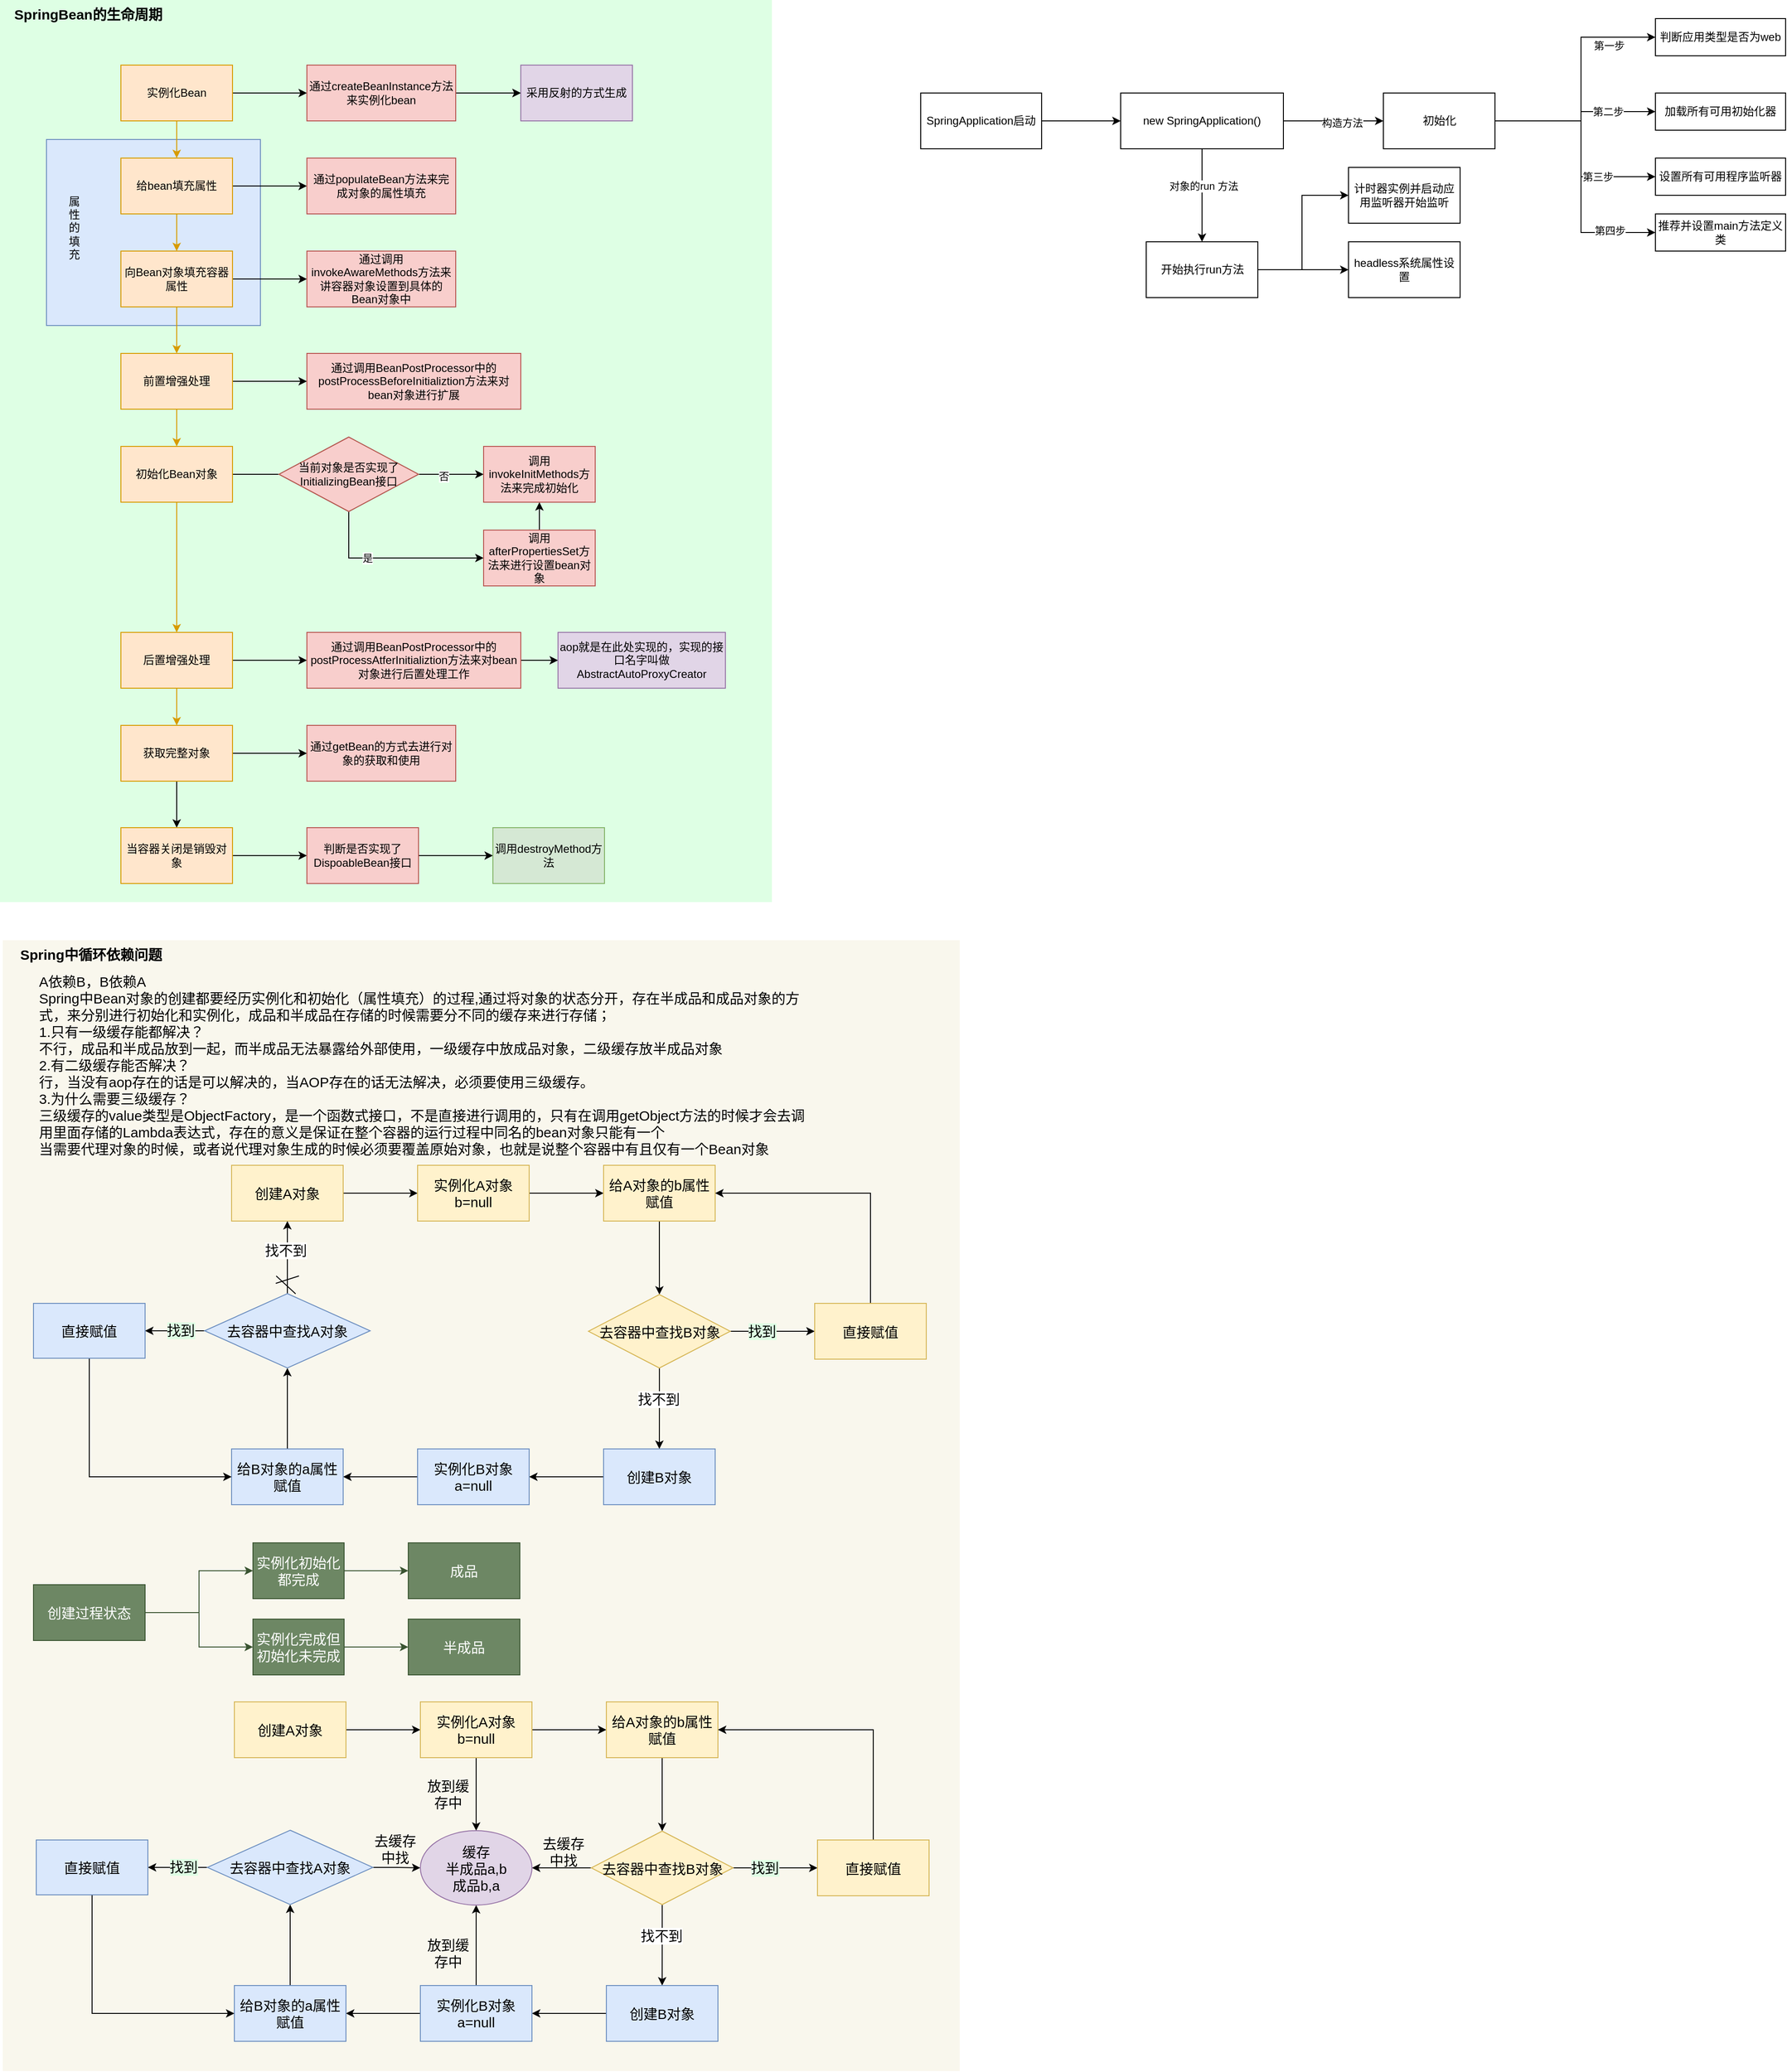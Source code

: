 <mxfile version="16.1.2" type="github">
  <diagram id="prtHgNgQTEPvFCAcTncT" name="Page-1">
    <mxGraphModel dx="1102" dy="582" grid="1" gridSize="10" guides="1" tooltips="1" connect="1" arrows="1" fold="1" page="1" pageScale="1" pageWidth="827" pageHeight="1169" background="#FFFFFF" math="0" shadow="0">
      <root>
        <mxCell id="0" />
        <mxCell id="1" parent="0" />
        <mxCell id="ciJyu8-mFueJ9y2TQTpm-65" value="" style="rounded=0;whiteSpace=wrap;html=1;fillColor=#DEFFE4;strokeColor=none;" parent="1" vertex="1">
          <mxGeometry width="830" height="970" as="geometry" />
        </mxCell>
        <mxCell id="ciJyu8-mFueJ9y2TQTpm-1" value="" style="rounded=0;whiteSpace=wrap;html=1;shadow=0;sketch=0;fillColor=#dae8fc;strokeColor=#6c8ebf;" parent="1" vertex="1">
          <mxGeometry x="50" y="150" width="230" height="200" as="geometry" />
        </mxCell>
        <mxCell id="ciJyu8-mFueJ9y2TQTpm-2" value="" style="edgeStyle=orthogonalEdgeStyle;rounded=0;orthogonalLoop=1;jettySize=auto;html=1;" parent="1" source="ciJyu8-mFueJ9y2TQTpm-4" target="ciJyu8-mFueJ9y2TQTpm-6" edge="1">
          <mxGeometry relative="1" as="geometry" />
        </mxCell>
        <mxCell id="ciJyu8-mFueJ9y2TQTpm-3" value="" style="edgeStyle=orthogonalEdgeStyle;rounded=0;orthogonalLoop=1;jettySize=auto;html=1;fillColor=#ffe6cc;strokeColor=#d79b00;" parent="1" source="ciJyu8-mFueJ9y2TQTpm-4" target="ciJyu8-mFueJ9y2TQTpm-9" edge="1">
          <mxGeometry relative="1" as="geometry" />
        </mxCell>
        <mxCell id="ciJyu8-mFueJ9y2TQTpm-4" value="实例化Bean" style="rounded=0;whiteSpace=wrap;html=1;shadow=0;sketch=0;fillColor=#ffe6cc;strokeColor=#d79b00;" parent="1" vertex="1">
          <mxGeometry x="130" y="70" width="120" height="60" as="geometry" />
        </mxCell>
        <mxCell id="ciJyu8-mFueJ9y2TQTpm-5" value="" style="edgeStyle=orthogonalEdgeStyle;rounded=0;orthogonalLoop=1;jettySize=auto;html=1;" parent="1" source="ciJyu8-mFueJ9y2TQTpm-6" target="ciJyu8-mFueJ9y2TQTpm-11" edge="1">
          <mxGeometry relative="1" as="geometry" />
        </mxCell>
        <mxCell id="ciJyu8-mFueJ9y2TQTpm-6" value="通过createBeanInstance方法来实例化bean" style="whiteSpace=wrap;html=1;rounded=0;shadow=0;sketch=0;fillColor=#d5e8d4;strokeColor=#82b366;" parent="1" vertex="1">
          <mxGeometry x="330" y="70" width="160" height="60" as="geometry" />
        </mxCell>
        <mxCell id="ciJyu8-mFueJ9y2TQTpm-7" value="" style="edgeStyle=orthogonalEdgeStyle;rounded=0;orthogonalLoop=1;jettySize=auto;html=1;" parent="1" source="ciJyu8-mFueJ9y2TQTpm-9" target="ciJyu8-mFueJ9y2TQTpm-10" edge="1">
          <mxGeometry relative="1" as="geometry" />
        </mxCell>
        <mxCell id="ciJyu8-mFueJ9y2TQTpm-8" value="" style="edgeStyle=orthogonalEdgeStyle;rounded=0;orthogonalLoop=1;jettySize=auto;html=1;fillColor=#ffe6cc;strokeColor=#d79b00;" parent="1" source="ciJyu8-mFueJ9y2TQTpm-9" target="ciJyu8-mFueJ9y2TQTpm-13" edge="1">
          <mxGeometry relative="1" as="geometry" />
        </mxCell>
        <mxCell id="ciJyu8-mFueJ9y2TQTpm-9" value="给bean填充属性" style="rounded=0;whiteSpace=wrap;html=1;shadow=0;sketch=0;fillColor=#ffe6cc;strokeColor=#d79b00;" parent="1" vertex="1">
          <mxGeometry x="130" y="170" width="120" height="60" as="geometry" />
        </mxCell>
        <mxCell id="ciJyu8-mFueJ9y2TQTpm-10" value="通过populateBean方法来完成对象的属性填充" style="whiteSpace=wrap;html=1;rounded=0;shadow=0;sketch=0;fillColor=#d5e8d4;strokeColor=#82b366;" parent="1" vertex="1">
          <mxGeometry x="330" y="170" width="160" height="60" as="geometry" />
        </mxCell>
        <mxCell id="ciJyu8-mFueJ9y2TQTpm-11" value="采用反射的方式生成" style="whiteSpace=wrap;html=1;rounded=0;shadow=0;sketch=0;fillColor=#e1d5e7;strokeColor=#9673a6;" parent="1" vertex="1">
          <mxGeometry x="560" y="70" width="120" height="60" as="geometry" />
        </mxCell>
        <mxCell id="ciJyu8-mFueJ9y2TQTpm-12" value="" style="edgeStyle=orthogonalEdgeStyle;rounded=0;orthogonalLoop=1;jettySize=auto;html=1;" parent="1" source="ciJyu8-mFueJ9y2TQTpm-13" target="ciJyu8-mFueJ9y2TQTpm-14" edge="1">
          <mxGeometry relative="1" as="geometry" />
        </mxCell>
        <mxCell id="ciJyu8-mFueJ9y2TQTpm-17" value="" style="edgeStyle=orthogonalEdgeStyle;rounded=0;orthogonalLoop=1;jettySize=auto;html=1;fillColor=#ffe6cc;strokeColor=#d79b00;" parent="1" source="ciJyu8-mFueJ9y2TQTpm-13" target="ciJyu8-mFueJ9y2TQTpm-16" edge="1">
          <mxGeometry relative="1" as="geometry" />
        </mxCell>
        <mxCell id="ciJyu8-mFueJ9y2TQTpm-13" value="向Bean对象填充容器属性" style="whiteSpace=wrap;html=1;rounded=0;shadow=0;sketch=0;fillColor=#ffe6cc;strokeColor=#d79b00;" parent="1" vertex="1">
          <mxGeometry x="130" y="270" width="120" height="60" as="geometry" />
        </mxCell>
        <mxCell id="ciJyu8-mFueJ9y2TQTpm-14" value="通过调用invokeAwareMethods方法来讲容器对象设置到具体的Bean对象中" style="whiteSpace=wrap;html=1;rounded=0;shadow=0;sketch=0;fillColor=#d5e8d4;strokeColor=#82b366;" parent="1" vertex="1">
          <mxGeometry x="330" y="270" width="160" height="60" as="geometry" />
        </mxCell>
        <mxCell id="ciJyu8-mFueJ9y2TQTpm-15" value="属性的填充" style="text;html=1;strokeColor=none;fillColor=none;align=center;verticalAlign=middle;whiteSpace=wrap;rounded=0;shadow=0;sketch=0;" parent="1" vertex="1">
          <mxGeometry x="70" y="200" width="20" height="90" as="geometry" />
        </mxCell>
        <mxCell id="ciJyu8-mFueJ9y2TQTpm-19" value="" style="edgeStyle=orthogonalEdgeStyle;rounded=0;orthogonalLoop=1;jettySize=auto;html=1;fillColor=#ffe6cc;strokeColor=#d79b00;" parent="1" source="ciJyu8-mFueJ9y2TQTpm-16" target="ciJyu8-mFueJ9y2TQTpm-18" edge="1">
          <mxGeometry relative="1" as="geometry" />
        </mxCell>
        <mxCell id="ciJyu8-mFueJ9y2TQTpm-23" value="" style="edgeStyle=orthogonalEdgeStyle;rounded=0;orthogonalLoop=1;jettySize=auto;html=1;" parent="1" source="ciJyu8-mFueJ9y2TQTpm-16" target="ciJyu8-mFueJ9y2TQTpm-22" edge="1">
          <mxGeometry relative="1" as="geometry" />
        </mxCell>
        <mxCell id="ciJyu8-mFueJ9y2TQTpm-16" value="前置增强处理" style="whiteSpace=wrap;html=1;rounded=0;shadow=0;sketch=0;fillColor=#ffe6cc;strokeColor=#d79b00;" parent="1" vertex="1">
          <mxGeometry x="130" y="380" width="120" height="60" as="geometry" />
        </mxCell>
        <mxCell id="ciJyu8-mFueJ9y2TQTpm-21" value="" style="edgeStyle=orthogonalEdgeStyle;rounded=0;orthogonalLoop=1;jettySize=auto;html=1;fillColor=#ffe6cc;strokeColor=#d79b00;" parent="1" source="ciJyu8-mFueJ9y2TQTpm-18" target="ciJyu8-mFueJ9y2TQTpm-20" edge="1">
          <mxGeometry relative="1" as="geometry" />
        </mxCell>
        <mxCell id="ciJyu8-mFueJ9y2TQTpm-28" value="" style="edgeStyle=orthogonalEdgeStyle;rounded=0;orthogonalLoop=1;jettySize=auto;html=1;" parent="1" source="ciJyu8-mFueJ9y2TQTpm-18" edge="1">
          <mxGeometry relative="1" as="geometry">
            <mxPoint x="350" y="510" as="targetPoint" />
          </mxGeometry>
        </mxCell>
        <mxCell id="ciJyu8-mFueJ9y2TQTpm-18" value="初始化Bean对象" style="whiteSpace=wrap;html=1;rounded=0;shadow=0;sketch=0;fillColor=#ffe6cc;strokeColor=#d79b00;" parent="1" vertex="1">
          <mxGeometry x="130" y="480" width="120" height="60" as="geometry" />
        </mxCell>
        <mxCell id="ciJyu8-mFueJ9y2TQTpm-38" value="" style="edgeStyle=orthogonalEdgeStyle;rounded=0;orthogonalLoop=1;jettySize=auto;html=1;fillColor=#ffe6cc;strokeColor=#d79b00;" parent="1" source="ciJyu8-mFueJ9y2TQTpm-20" target="ciJyu8-mFueJ9y2TQTpm-37" edge="1">
          <mxGeometry relative="1" as="geometry" />
        </mxCell>
        <mxCell id="ciJyu8-mFueJ9y2TQTpm-58" value="" style="edgeStyle=orthogonalEdgeStyle;rounded=0;orthogonalLoop=1;jettySize=auto;html=1;" parent="1" source="ciJyu8-mFueJ9y2TQTpm-20" target="ciJyu8-mFueJ9y2TQTpm-54" edge="1">
          <mxGeometry relative="1" as="geometry" />
        </mxCell>
        <mxCell id="ciJyu8-mFueJ9y2TQTpm-20" value="后置增强处理" style="whiteSpace=wrap;html=1;rounded=0;shadow=0;sketch=0;fillColor=#ffe6cc;strokeColor=#d79b00;" parent="1" vertex="1">
          <mxGeometry x="130" y="680" width="120" height="60" as="geometry" />
        </mxCell>
        <mxCell id="ciJyu8-mFueJ9y2TQTpm-22" value="通过调用BeanPostProcessor中的&lt;br&gt;postProcessBeforeInitializtion方法来对bean对象进行扩展" style="whiteSpace=wrap;html=1;rounded=0;shadow=0;sketch=0;fillColor=#d5e8d4;strokeColor=#82b366;" parent="1" vertex="1">
          <mxGeometry x="330" y="380" width="230" height="60" as="geometry" />
        </mxCell>
        <mxCell id="ciJyu8-mFueJ9y2TQTpm-29" value="" style="edgeStyle=orthogonalEdgeStyle;rounded=0;orthogonalLoop=1;jettySize=auto;html=1;exitX=1;exitY=0.5;exitDx=0;exitDy=0;entryX=0;entryY=0.5;entryDx=0;entryDy=0;" parent="1" source="ciJyu8-mFueJ9y2TQTpm-51" target="ciJyu8-mFueJ9y2TQTpm-46" edge="1">
          <mxGeometry relative="1" as="geometry">
            <mxPoint x="500" y="510" as="sourcePoint" />
            <mxPoint x="600" y="510" as="targetPoint" />
          </mxGeometry>
        </mxCell>
        <mxCell id="ciJyu8-mFueJ9y2TQTpm-30" value="否" style="edgeLabel;html=1;align=center;verticalAlign=middle;resizable=0;points=[];" parent="ciJyu8-mFueJ9y2TQTpm-29" vertex="1" connectable="0">
          <mxGeometry x="-0.25" y="-2" relative="1" as="geometry">
            <mxPoint as="offset" />
          </mxGeometry>
        </mxCell>
        <mxCell id="ciJyu8-mFueJ9y2TQTpm-40" value="" style="edgeStyle=orthogonalEdgeStyle;rounded=0;orthogonalLoop=1;jettySize=auto;html=1;" parent="1" source="ciJyu8-mFueJ9y2TQTpm-37" target="ciJyu8-mFueJ9y2TQTpm-39" edge="1">
          <mxGeometry relative="1" as="geometry" />
        </mxCell>
        <mxCell id="ciJyu8-mFueJ9y2TQTpm-60" value="" style="edgeStyle=orthogonalEdgeStyle;rounded=0;orthogonalLoop=1;jettySize=auto;html=1;" parent="1" source="ciJyu8-mFueJ9y2TQTpm-37" target="ciJyu8-mFueJ9y2TQTpm-59" edge="1">
          <mxGeometry relative="1" as="geometry" />
        </mxCell>
        <mxCell id="ciJyu8-mFueJ9y2TQTpm-37" value="获取完整对象" style="whiteSpace=wrap;html=1;rounded=0;shadow=0;sketch=0;fillColor=#ffe6cc;strokeColor=#d79b00;" parent="1" vertex="1">
          <mxGeometry x="130" y="780" width="120" height="60" as="geometry" />
        </mxCell>
        <mxCell id="ciJyu8-mFueJ9y2TQTpm-39" value="通过getBean的方式去进行对象的获取和使用" style="whiteSpace=wrap;html=1;rounded=0;shadow=0;sketch=0;fillColor=#d5e8d4;strokeColor=#82b366;" parent="1" vertex="1">
          <mxGeometry x="330" y="780" width="160" height="60" as="geometry" />
        </mxCell>
        <mxCell id="ciJyu8-mFueJ9y2TQTpm-41" value="" style="edgeStyle=orthogonalEdgeStyle;rounded=0;orthogonalLoop=1;jettySize=auto;html=1;" parent="1" edge="1">
          <mxGeometry relative="1" as="geometry">
            <mxPoint x="490" y="100" as="sourcePoint" />
            <mxPoint x="560" y="100" as="targetPoint" />
          </mxGeometry>
        </mxCell>
        <mxCell id="ciJyu8-mFueJ9y2TQTpm-46" value="调用invokeInitMethods方法来完成初始化" style="whiteSpace=wrap;html=1;rounded=0;shadow=0;sketch=0;fillColor=#d5e8d4;strokeColor=#82b366;" parent="1" vertex="1">
          <mxGeometry x="520" y="480" width="120" height="60" as="geometry" />
        </mxCell>
        <mxCell id="ciJyu8-mFueJ9y2TQTpm-49" value="" style="edgeStyle=orthogonalEdgeStyle;rounded=0;orthogonalLoop=1;jettySize=auto;html=1;exitX=0.5;exitY=1;exitDx=0;exitDy=0;" parent="1" source="ciJyu8-mFueJ9y2TQTpm-51" edge="1">
          <mxGeometry relative="1" as="geometry">
            <mxPoint x="520" y="600" as="targetPoint" />
            <Array as="points">
              <mxPoint x="375" y="600" />
            </Array>
          </mxGeometry>
        </mxCell>
        <mxCell id="ciJyu8-mFueJ9y2TQTpm-50" value="是" style="edgeLabel;html=1;align=center;verticalAlign=middle;resizable=0;points=[];" parent="ciJyu8-mFueJ9y2TQTpm-49" vertex="1" connectable="0">
          <mxGeometry x="-0.289" relative="1" as="geometry">
            <mxPoint as="offset" />
          </mxGeometry>
        </mxCell>
        <mxCell id="ciJyu8-mFueJ9y2TQTpm-51" value="当前对象是否实现了InitializingBean接口" style="rhombus;whiteSpace=wrap;html=1;rounded=0;shadow=0;sketch=0;fillColor=#d5e8d4;strokeColor=#82b366;" parent="1" vertex="1">
          <mxGeometry x="300" y="470" width="150" height="80" as="geometry" />
        </mxCell>
        <mxCell id="ciJyu8-mFueJ9y2TQTpm-52" value="" style="edgeStyle=orthogonalEdgeStyle;rounded=0;orthogonalLoop=1;jettySize=auto;html=1;" parent="1" source="ciJyu8-mFueJ9y2TQTpm-53" target="ciJyu8-mFueJ9y2TQTpm-46" edge="1">
          <mxGeometry relative="1" as="geometry" />
        </mxCell>
        <mxCell id="ciJyu8-mFueJ9y2TQTpm-53" value="调用afterPropertiesSet方法来进行设置bean对象" style="whiteSpace=wrap;html=1;rounded=0;shadow=0;sketch=0;fillColor=#d5e8d4;strokeColor=#82b366;" parent="1" vertex="1">
          <mxGeometry x="520" y="570" width="120" height="60" as="geometry" />
        </mxCell>
        <mxCell id="ciJyu8-mFueJ9y2TQTpm-57" value="" style="edgeStyle=orthogonalEdgeStyle;rounded=0;orthogonalLoop=1;jettySize=auto;html=1;" parent="1" source="ciJyu8-mFueJ9y2TQTpm-54" target="ciJyu8-mFueJ9y2TQTpm-56" edge="1">
          <mxGeometry relative="1" as="geometry" />
        </mxCell>
        <mxCell id="ciJyu8-mFueJ9y2TQTpm-54" value="&lt;span&gt;通过调用BeanPostProcessor中的&lt;/span&gt;&lt;br&gt;&lt;span&gt;postProcessAtferInitializtion方法来对bean对象进行后置处理工作&lt;/span&gt;" style="whiteSpace=wrap;html=1;rounded=0;shadow=0;sketch=0;fillColor=#d5e8d4;strokeColor=#82b366;" parent="1" vertex="1">
          <mxGeometry x="330" y="680" width="230" height="60" as="geometry" />
        </mxCell>
        <mxCell id="ciJyu8-mFueJ9y2TQTpm-56" value="&lt;span&gt;aop就是在此处实现的，实现的接口名字叫做AbstractAutoProxyCreator&lt;/span&gt;" style="whiteSpace=wrap;html=1;rounded=0;shadow=0;sketch=0;fillColor=#e1d5e7;strokeColor=#9673a6;" parent="1" vertex="1">
          <mxGeometry x="600" y="680" width="180" height="60" as="geometry" />
        </mxCell>
        <mxCell id="ciJyu8-mFueJ9y2TQTpm-62" value="" style="edgeStyle=orthogonalEdgeStyle;rounded=0;orthogonalLoop=1;jettySize=auto;html=1;" parent="1" source="ciJyu8-mFueJ9y2TQTpm-59" target="ciJyu8-mFueJ9y2TQTpm-61" edge="1">
          <mxGeometry relative="1" as="geometry" />
        </mxCell>
        <mxCell id="ciJyu8-mFueJ9y2TQTpm-59" value="当容器关闭是销毁对象" style="whiteSpace=wrap;html=1;fillColor=#ffe6cc;strokeColor=#d79b00;rounded=0;shadow=0;sketch=0;" parent="1" vertex="1">
          <mxGeometry x="130" y="890" width="120" height="60" as="geometry" />
        </mxCell>
        <mxCell id="ciJyu8-mFueJ9y2TQTpm-64" value="" style="edgeStyle=orthogonalEdgeStyle;rounded=0;orthogonalLoop=1;jettySize=auto;html=1;" parent="1" source="ciJyu8-mFueJ9y2TQTpm-61" target="ciJyu8-mFueJ9y2TQTpm-63" edge="1">
          <mxGeometry relative="1" as="geometry" />
        </mxCell>
        <mxCell id="ciJyu8-mFueJ9y2TQTpm-61" value="判断是否实现了DispoableBean接口" style="whiteSpace=wrap;html=1;fillColor=#d5e8d4;strokeColor=#82b366;rounded=0;shadow=0;sketch=0;" parent="1" vertex="1">
          <mxGeometry x="330" y="890" width="120" height="60" as="geometry" />
        </mxCell>
        <mxCell id="ciJyu8-mFueJ9y2TQTpm-63" value="调用destroyMethod方法" style="whiteSpace=wrap;html=1;fillColor=#d5e8d4;strokeColor=#82b366;rounded=0;shadow=0;sketch=0;" parent="1" vertex="1">
          <mxGeometry x="530" y="890" width="120" height="60" as="geometry" />
        </mxCell>
        <mxCell id="ciJyu8-mFueJ9y2TQTpm-66" value="SpringBean的生命周期" style="text;html=1;strokeColor=none;fillColor=none;align=center;verticalAlign=middle;whiteSpace=wrap;rounded=0;fontStyle=1;fontSize=15;" parent="1" vertex="1">
          <mxGeometry width="190" height="30" as="geometry" />
        </mxCell>
        <mxCell id="ciJyu8-mFueJ9y2TQTpm-67" value="通过createBeanInstance方法来实例化bean" style="whiteSpace=wrap;html=1;rounded=0;shadow=0;sketch=0;fillColor=#f8cecc;strokeColor=#b85450;" parent="1" vertex="1">
          <mxGeometry x="330" y="70" width="160" height="60" as="geometry" />
        </mxCell>
        <mxCell id="ciJyu8-mFueJ9y2TQTpm-68" value="通过populateBean方法来完成对象的属性填充" style="whiteSpace=wrap;html=1;rounded=0;shadow=0;sketch=0;fillColor=#f8cecc;strokeColor=#b85450;" parent="1" vertex="1">
          <mxGeometry x="330" y="170" width="160" height="60" as="geometry" />
        </mxCell>
        <mxCell id="ciJyu8-mFueJ9y2TQTpm-69" value="通过调用invokeAwareMethods方法来讲容器对象设置到具体的Bean对象中" style="whiteSpace=wrap;html=1;rounded=0;shadow=0;sketch=0;fillColor=#f8cecc;strokeColor=#b85450;" parent="1" vertex="1">
          <mxGeometry x="330" y="270" width="160" height="60" as="geometry" />
        </mxCell>
        <mxCell id="ciJyu8-mFueJ9y2TQTpm-70" value="通过调用BeanPostProcessor中的&lt;br&gt;postProcessBeforeInitializtion方法来对bean对象进行扩展" style="whiteSpace=wrap;html=1;rounded=0;shadow=0;sketch=0;fillColor=#f8cecc;strokeColor=#b85450;" parent="1" vertex="1">
          <mxGeometry x="330" y="380" width="230" height="60" as="geometry" />
        </mxCell>
        <mxCell id="ciJyu8-mFueJ9y2TQTpm-71" value="当前对象是否实现了InitializingBean接口" style="rhombus;whiteSpace=wrap;html=1;rounded=0;shadow=0;sketch=0;fillColor=#f8cecc;strokeColor=#b85450;" parent="1" vertex="1">
          <mxGeometry x="300" y="470" width="150" height="80" as="geometry" />
        </mxCell>
        <mxCell id="ciJyu8-mFueJ9y2TQTpm-72" value="调用invokeInitMethods方法来完成初始化" style="whiteSpace=wrap;html=1;rounded=0;shadow=0;sketch=0;fillColor=#f8cecc;strokeColor=#b85450;" parent="1" vertex="1">
          <mxGeometry x="520" y="480" width="120" height="60" as="geometry" />
        </mxCell>
        <mxCell id="ciJyu8-mFueJ9y2TQTpm-73" value="调用afterPropertiesSet方法来进行设置bean对象" style="whiteSpace=wrap;html=1;rounded=0;shadow=0;sketch=0;fillColor=#f8cecc;strokeColor=#b85450;" parent="1" vertex="1">
          <mxGeometry x="520" y="570" width="120" height="60" as="geometry" />
        </mxCell>
        <mxCell id="ciJyu8-mFueJ9y2TQTpm-74" value="&lt;span&gt;通过调用BeanPostProcessor中的&lt;/span&gt;&lt;br&gt;&lt;span&gt;postProcessAtferInitializtion方法来对bean对象进行后置处理工作&lt;/span&gt;" style="whiteSpace=wrap;html=1;rounded=0;shadow=0;sketch=0;fillColor=#f8cecc;strokeColor=#b85450;" parent="1" vertex="1">
          <mxGeometry x="330" y="680" width="230" height="60" as="geometry" />
        </mxCell>
        <mxCell id="ciJyu8-mFueJ9y2TQTpm-75" value="通过getBean的方式去进行对象的获取和使用" style="whiteSpace=wrap;html=1;rounded=0;shadow=0;sketch=0;fillColor=#f8cecc;strokeColor=#b85450;" parent="1" vertex="1">
          <mxGeometry x="330" y="780" width="160" height="60" as="geometry" />
        </mxCell>
        <mxCell id="ciJyu8-mFueJ9y2TQTpm-76" value="判断是否实现了DispoableBean接口" style="whiteSpace=wrap;html=1;fillColor=#f8cecc;strokeColor=#b85450;rounded=0;shadow=0;sketch=0;" parent="1" vertex="1">
          <mxGeometry x="330" y="890" width="120" height="60" as="geometry" />
        </mxCell>
        <mxCell id="ciJyu8-mFueJ9y2TQTpm-77" value="" style="rounded=0;whiteSpace=wrap;html=1;fontSize=15;fillColor=#f9f7ed;strokeColor=none;" parent="1" vertex="1">
          <mxGeometry x="3" y="1011" width="1029" height="1216" as="geometry" />
        </mxCell>
        <mxCell id="ciJyu8-mFueJ9y2TQTpm-78" value="Spring中循环依赖问题" style="text;html=1;strokeColor=none;fillColor=none;align=center;verticalAlign=middle;whiteSpace=wrap;rounded=0;fontStyle=1;fontSize=15;" parent="1" vertex="1">
          <mxGeometry x="3" y="1011" width="190" height="30" as="geometry" />
        </mxCell>
        <mxCell id="ciJyu8-mFueJ9y2TQTpm-80" value="A依赖B，B依赖A&lt;br&gt;Spring中Bean对象的创建都要经历实例化和初始化（属性填充）的过程,通过将对象的状态分开，存在半成品和成品对象的方式，来分别进行初始化和实例化，成品和半成品在存储的时候需要分不同的缓存来进行存储；&lt;br&gt;1.只有一级缓存能都解决？&lt;br&gt;不行，成品和半成品放到一起，而半成品无法暴露给外部使用，一级缓存中放成品对象，二级缓存放半成品对象&lt;br&gt;2.有二级缓存能否解决？&lt;br&gt;行，当没有aop存在的话是可以解决的，当AOP存在的话无法解决，必须要使用三级缓存。&lt;br&gt;3.为什么需要三级缓存？&lt;br&gt;三级缓存的value类型是ObjectFactory，是一个函数式接口，不是直接进行调用的，只有在调用getObject方法的时候才会去调用里面存储的Lambda表达式，存在的意义是保证在整个容器的运行过程中同名的bean对象只能有一个&lt;br&gt;当需要代理对象的时候，或者说代理对象生成的时候必须要覆盖原始对象，也就是说整个容器中有且仅有一个Bean对象" style="text;html=1;strokeColor=none;fillColor=none;align=left;verticalAlign=middle;whiteSpace=wrap;rounded=0;fontSize=15;" parent="1" vertex="1">
          <mxGeometry x="40" y="1039" width="838" height="211" as="geometry" />
        </mxCell>
        <mxCell id="ciJyu8-mFueJ9y2TQTpm-83" value="" style="edgeStyle=orthogonalEdgeStyle;rounded=0;orthogonalLoop=1;jettySize=auto;html=1;fontSize=15;" parent="1" source="ciJyu8-mFueJ9y2TQTpm-81" target="ciJyu8-mFueJ9y2TQTpm-82" edge="1">
          <mxGeometry relative="1" as="geometry" />
        </mxCell>
        <mxCell id="ciJyu8-mFueJ9y2TQTpm-81" value="创建A对象" style="rounded=0;whiteSpace=wrap;html=1;fontSize=15;fillColor=#fff2cc;strokeColor=#d6b656;" parent="1" vertex="1">
          <mxGeometry x="249" y="1253" width="120" height="60" as="geometry" />
        </mxCell>
        <mxCell id="ciJyu8-mFueJ9y2TQTpm-85" value="" style="edgeStyle=orthogonalEdgeStyle;rounded=0;orthogonalLoop=1;jettySize=auto;html=1;fontSize=15;" parent="1" source="ciJyu8-mFueJ9y2TQTpm-82" target="ciJyu8-mFueJ9y2TQTpm-84" edge="1">
          <mxGeometry relative="1" as="geometry" />
        </mxCell>
        <mxCell id="ciJyu8-mFueJ9y2TQTpm-82" value="实例化A对象&lt;br&gt;b=null" style="whiteSpace=wrap;html=1;fontSize=15;fillColor=#fff2cc;strokeColor=#d6b656;rounded=0;" parent="1" vertex="1">
          <mxGeometry x="449" y="1253" width="120" height="60" as="geometry" />
        </mxCell>
        <mxCell id="ciJyu8-mFueJ9y2TQTpm-87" value="" style="edgeStyle=orthogonalEdgeStyle;rounded=0;orthogonalLoop=1;jettySize=auto;html=1;fontSize=15;" parent="1" source="ciJyu8-mFueJ9y2TQTpm-84" target="ciJyu8-mFueJ9y2TQTpm-86" edge="1">
          <mxGeometry relative="1" as="geometry" />
        </mxCell>
        <mxCell id="ciJyu8-mFueJ9y2TQTpm-84" value="给A对象的b属性赋值" style="whiteSpace=wrap;html=1;fontSize=15;fillColor=#fff2cc;strokeColor=#d6b656;rounded=0;" parent="1" vertex="1">
          <mxGeometry x="649" y="1253" width="120" height="60" as="geometry" />
        </mxCell>
        <mxCell id="ciJyu8-mFueJ9y2TQTpm-89" value="" style="edgeStyle=orthogonalEdgeStyle;rounded=0;orthogonalLoop=1;jettySize=auto;html=1;fontSize=15;" parent="1" source="ciJyu8-mFueJ9y2TQTpm-86" target="ciJyu8-mFueJ9y2TQTpm-88" edge="1">
          <mxGeometry relative="1" as="geometry" />
        </mxCell>
        <mxCell id="ciJyu8-mFueJ9y2TQTpm-90" value="找到" style="edgeLabel;html=1;align=center;verticalAlign=middle;resizable=0;points=[];fontSize=15;labelBackgroundColor=#DEFFE4;" parent="ciJyu8-mFueJ9y2TQTpm-89" vertex="1" connectable="0">
          <mxGeometry x="-0.257" y="2" relative="1" as="geometry">
            <mxPoint y="1" as="offset" />
          </mxGeometry>
        </mxCell>
        <mxCell id="ciJyu8-mFueJ9y2TQTpm-93" value="" style="edgeStyle=orthogonalEdgeStyle;rounded=0;orthogonalLoop=1;jettySize=auto;html=1;fontSize=15;" parent="1" source="ciJyu8-mFueJ9y2TQTpm-86" target="ciJyu8-mFueJ9y2TQTpm-92" edge="1">
          <mxGeometry relative="1" as="geometry" />
        </mxCell>
        <mxCell id="ciJyu8-mFueJ9y2TQTpm-108" value="找不到" style="edgeLabel;html=1;align=center;verticalAlign=middle;resizable=0;points=[];fontSize=15;" parent="ciJyu8-mFueJ9y2TQTpm-93" vertex="1" connectable="0">
          <mxGeometry x="-0.248" y="-1" relative="1" as="geometry">
            <mxPoint as="offset" />
          </mxGeometry>
        </mxCell>
        <mxCell id="ciJyu8-mFueJ9y2TQTpm-86" value="去容器中查找B对象" style="rhombus;whiteSpace=wrap;html=1;fontSize=15;fillColor=#fff2cc;strokeColor=#d6b656;rounded=0;" parent="1" vertex="1">
          <mxGeometry x="632.75" y="1392" width="152.5" height="79" as="geometry" />
        </mxCell>
        <mxCell id="ciJyu8-mFueJ9y2TQTpm-91" style="edgeStyle=orthogonalEdgeStyle;rounded=0;orthogonalLoop=1;jettySize=auto;html=1;exitX=0.5;exitY=0;exitDx=0;exitDy=0;entryX=1;entryY=0.5;entryDx=0;entryDy=0;fontSize=15;" parent="1" source="ciJyu8-mFueJ9y2TQTpm-88" target="ciJyu8-mFueJ9y2TQTpm-84" edge="1">
          <mxGeometry relative="1" as="geometry" />
        </mxCell>
        <mxCell id="ciJyu8-mFueJ9y2TQTpm-88" value="直接赋值" style="whiteSpace=wrap;html=1;fontSize=15;fillColor=#fff2cc;strokeColor=#d6b656;rounded=0;" parent="1" vertex="1">
          <mxGeometry x="876" y="1401.5" width="120" height="60" as="geometry" />
        </mxCell>
        <mxCell id="ciJyu8-mFueJ9y2TQTpm-95" value="" style="edgeStyle=orthogonalEdgeStyle;rounded=0;orthogonalLoop=1;jettySize=auto;html=1;fontSize=15;" parent="1" source="ciJyu8-mFueJ9y2TQTpm-92" target="ciJyu8-mFueJ9y2TQTpm-94" edge="1">
          <mxGeometry relative="1" as="geometry" />
        </mxCell>
        <mxCell id="ciJyu8-mFueJ9y2TQTpm-92" value="创建B对象" style="whiteSpace=wrap;html=1;fontSize=15;fillColor=#dae8fc;strokeColor=#6c8ebf;rounded=0;" parent="1" vertex="1">
          <mxGeometry x="649" y="1558" width="120" height="60" as="geometry" />
        </mxCell>
        <mxCell id="ciJyu8-mFueJ9y2TQTpm-97" value="" style="edgeStyle=orthogonalEdgeStyle;rounded=0;orthogonalLoop=1;jettySize=auto;html=1;fontSize=15;" parent="1" source="ciJyu8-mFueJ9y2TQTpm-94" target="ciJyu8-mFueJ9y2TQTpm-96" edge="1">
          <mxGeometry relative="1" as="geometry" />
        </mxCell>
        <mxCell id="ciJyu8-mFueJ9y2TQTpm-94" value="实例化B对象&lt;br&gt;a=null" style="whiteSpace=wrap;html=1;fontSize=15;fillColor=#dae8fc;strokeColor=#6c8ebf;rounded=0;" parent="1" vertex="1">
          <mxGeometry x="449" y="1558" width="120" height="60" as="geometry" />
        </mxCell>
        <mxCell id="ciJyu8-mFueJ9y2TQTpm-99" value="" style="edgeStyle=orthogonalEdgeStyle;rounded=0;orthogonalLoop=1;jettySize=auto;html=1;fontSize=15;" parent="1" source="ciJyu8-mFueJ9y2TQTpm-96" target="ciJyu8-mFueJ9y2TQTpm-98" edge="1">
          <mxGeometry relative="1" as="geometry" />
        </mxCell>
        <mxCell id="ciJyu8-mFueJ9y2TQTpm-96" value="给B对象的a属性赋值" style="whiteSpace=wrap;html=1;fontSize=15;fillColor=#dae8fc;strokeColor=#6c8ebf;rounded=0;" parent="1" vertex="1">
          <mxGeometry x="249" y="1558" width="120" height="60" as="geometry" />
        </mxCell>
        <mxCell id="ciJyu8-mFueJ9y2TQTpm-101" value="" style="edgeStyle=orthogonalEdgeStyle;rounded=0;orthogonalLoop=1;jettySize=auto;html=1;fontSize=15;" parent="1" source="ciJyu8-mFueJ9y2TQTpm-98" target="ciJyu8-mFueJ9y2TQTpm-100" edge="1">
          <mxGeometry relative="1" as="geometry" />
        </mxCell>
        <mxCell id="ciJyu8-mFueJ9y2TQTpm-102" value="找到" style="edgeLabel;html=1;align=center;verticalAlign=middle;resizable=0;points=[];fontSize=15;labelBackgroundColor=#DEFFE4;" parent="ciJyu8-mFueJ9y2TQTpm-101" vertex="1" connectable="0">
          <mxGeometry x="-0.184" y="-1" relative="1" as="geometry">
            <mxPoint as="offset" />
          </mxGeometry>
        </mxCell>
        <mxCell id="ciJyu8-mFueJ9y2TQTpm-106" value="" style="edgeStyle=orthogonalEdgeStyle;rounded=0;orthogonalLoop=1;jettySize=auto;html=1;fontSize=15;" parent="1" source="ciJyu8-mFueJ9y2TQTpm-98" target="ciJyu8-mFueJ9y2TQTpm-81" edge="1">
          <mxGeometry relative="1" as="geometry" />
        </mxCell>
        <mxCell id="ciJyu8-mFueJ9y2TQTpm-107" value="找不到" style="edgeLabel;html=1;align=center;verticalAlign=middle;resizable=0;points=[];fontSize=15;" parent="ciJyu8-mFueJ9y2TQTpm-106" vertex="1" connectable="0">
          <mxGeometry x="0.214" y="2" relative="1" as="geometry">
            <mxPoint as="offset" />
          </mxGeometry>
        </mxCell>
        <mxCell id="ciJyu8-mFueJ9y2TQTpm-98" value="&lt;span&gt;去容器中查找A对象&lt;/span&gt;" style="rhombus;whiteSpace=wrap;html=1;fontSize=15;fillColor=#dae8fc;strokeColor=#6c8ebf;rounded=0;" parent="1" vertex="1">
          <mxGeometry x="220" y="1391" width="178" height="80" as="geometry" />
        </mxCell>
        <mxCell id="ciJyu8-mFueJ9y2TQTpm-104" style="edgeStyle=orthogonalEdgeStyle;rounded=0;orthogonalLoop=1;jettySize=auto;html=1;exitX=0.5;exitY=1;exitDx=0;exitDy=0;entryX=0;entryY=0.5;entryDx=0;entryDy=0;fontSize=15;" parent="1" source="ciJyu8-mFueJ9y2TQTpm-100" target="ciJyu8-mFueJ9y2TQTpm-96" edge="1">
          <mxGeometry relative="1" as="geometry" />
        </mxCell>
        <mxCell id="ciJyu8-mFueJ9y2TQTpm-100" value="&lt;span&gt;直接赋值&lt;/span&gt;" style="whiteSpace=wrap;html=1;fontSize=15;fillColor=#dae8fc;strokeColor=#6c8ebf;rounded=0;" parent="1" vertex="1">
          <mxGeometry x="36" y="1401.5" width="120" height="59" as="geometry" />
        </mxCell>
        <mxCell id="ciJyu8-mFueJ9y2TQTpm-112" value="" style="edgeStyle=orthogonalEdgeStyle;rounded=0;orthogonalLoop=1;jettySize=auto;html=1;fontSize=15;fillColor=#6d8764;strokeColor=#3A5431;" parent="1" source="ciJyu8-mFueJ9y2TQTpm-109" target="ciJyu8-mFueJ9y2TQTpm-111" edge="1">
          <mxGeometry relative="1" as="geometry" />
        </mxCell>
        <mxCell id="ciJyu8-mFueJ9y2TQTpm-114" style="edgeStyle=orthogonalEdgeStyle;rounded=0;orthogonalLoop=1;jettySize=auto;html=1;exitX=1;exitY=0.5;exitDx=0;exitDy=0;fontSize=15;fillColor=#6d8764;strokeColor=#3A5431;" parent="1" source="ciJyu8-mFueJ9y2TQTpm-109" target="ciJyu8-mFueJ9y2TQTpm-113" edge="1">
          <mxGeometry relative="1" as="geometry" />
        </mxCell>
        <mxCell id="ciJyu8-mFueJ9y2TQTpm-109" value="创建过程状态" style="rounded=0;whiteSpace=wrap;html=1;labelBackgroundColor=none;fontSize=15;fillColor=#6d8764;strokeColor=#3A5431;fontColor=#ffffff;" parent="1" vertex="1">
          <mxGeometry x="36" y="1704" width="120" height="60" as="geometry" />
        </mxCell>
        <mxCell id="ciJyu8-mFueJ9y2TQTpm-116" value="" style="edgeStyle=orthogonalEdgeStyle;rounded=0;orthogonalLoop=1;jettySize=auto;html=1;fontSize=15;fillColor=#6d8764;strokeColor=#3A5431;" parent="1" source="ciJyu8-mFueJ9y2TQTpm-111" target="ciJyu8-mFueJ9y2TQTpm-115" edge="1">
          <mxGeometry relative="1" as="geometry" />
        </mxCell>
        <mxCell id="ciJyu8-mFueJ9y2TQTpm-111" value="实例化初始化都完成" style="whiteSpace=wrap;html=1;fontSize=15;strokeColor=#3A5431;rounded=0;labelBackgroundColor=none;fillColor=#6d8764;fontColor=#ffffff;" parent="1" vertex="1">
          <mxGeometry x="272" y="1659" width="98" height="60" as="geometry" />
        </mxCell>
        <mxCell id="ciJyu8-mFueJ9y2TQTpm-118" value="" style="edgeStyle=orthogonalEdgeStyle;rounded=0;orthogonalLoop=1;jettySize=auto;html=1;fontSize=15;fillColor=#6d8764;strokeColor=#3A5431;" parent="1" source="ciJyu8-mFueJ9y2TQTpm-113" target="ciJyu8-mFueJ9y2TQTpm-117" edge="1">
          <mxGeometry relative="1" as="geometry" />
        </mxCell>
        <mxCell id="ciJyu8-mFueJ9y2TQTpm-113" value="实例化完成但初始化未完成" style="whiteSpace=wrap;html=1;fontSize=15;strokeColor=#3A5431;rounded=0;labelBackgroundColor=none;fillColor=#6d8764;fontColor=#ffffff;" parent="1" vertex="1">
          <mxGeometry x="272" y="1741" width="98" height="60" as="geometry" />
        </mxCell>
        <mxCell id="ciJyu8-mFueJ9y2TQTpm-115" value="成品" style="whiteSpace=wrap;html=1;fontSize=15;strokeColor=#3A5431;rounded=0;labelBackgroundColor=none;fillColor=#6d8764;fontColor=#ffffff;" parent="1" vertex="1">
          <mxGeometry x="439" y="1659" width="120" height="60" as="geometry" />
        </mxCell>
        <mxCell id="ciJyu8-mFueJ9y2TQTpm-117" value="半成品" style="whiteSpace=wrap;html=1;fontSize=15;strokeColor=#3A5431;rounded=0;labelBackgroundColor=none;fillColor=#6d8764;fontColor=#ffffff;" parent="1" vertex="1">
          <mxGeometry x="439" y="1741" width="120" height="60" as="geometry" />
        </mxCell>
        <mxCell id="ciJyu8-mFueJ9y2TQTpm-119" value="" style="endArrow=none;html=1;rounded=0;fontSize=15;" parent="1" edge="1">
          <mxGeometry width="50" height="50" relative="1" as="geometry">
            <mxPoint x="296.5" y="1380" as="sourcePoint" />
            <mxPoint x="321.5" y="1372" as="targetPoint" />
          </mxGeometry>
        </mxCell>
        <mxCell id="ciJyu8-mFueJ9y2TQTpm-120" value="" style="endArrow=none;html=1;rounded=0;fontSize=15;entryX=0.306;entryY=0.211;entryDx=0;entryDy=0;entryPerimeter=0;" parent="1" edge="1">
          <mxGeometry width="50" height="50" relative="1" as="geometry">
            <mxPoint x="297" y="1372" as="sourcePoint" />
            <mxPoint x="317.874" y="1391.247" as="targetPoint" />
          </mxGeometry>
        </mxCell>
        <mxCell id="ciJyu8-mFueJ9y2TQTpm-121" value="" style="edgeStyle=orthogonalEdgeStyle;rounded=0;orthogonalLoop=1;jettySize=auto;html=1;fontSize=15;" parent="1" source="ciJyu8-mFueJ9y2TQTpm-122" target="ciJyu8-mFueJ9y2TQTpm-124" edge="1">
          <mxGeometry relative="1" as="geometry" />
        </mxCell>
        <mxCell id="ciJyu8-mFueJ9y2TQTpm-122" value="创建A对象" style="rounded=0;whiteSpace=wrap;html=1;fontSize=15;fillColor=#fff2cc;strokeColor=#d6b656;" parent="1" vertex="1">
          <mxGeometry x="252" y="1830" width="120" height="60" as="geometry" />
        </mxCell>
        <mxCell id="ciJyu8-mFueJ9y2TQTpm-123" value="" style="edgeStyle=orthogonalEdgeStyle;rounded=0;orthogonalLoop=1;jettySize=auto;html=1;fontSize=15;" parent="1" source="ciJyu8-mFueJ9y2TQTpm-124" target="ciJyu8-mFueJ9y2TQTpm-126" edge="1">
          <mxGeometry relative="1" as="geometry" />
        </mxCell>
        <mxCell id="ciJyu8-mFueJ9y2TQTpm-151" value="" style="edgeStyle=orthogonalEdgeStyle;rounded=0;orthogonalLoop=1;jettySize=auto;html=1;fontSize=15;" parent="1" source="ciJyu8-mFueJ9y2TQTpm-124" target="ciJyu8-mFueJ9y2TQTpm-149" edge="1">
          <mxGeometry relative="1" as="geometry" />
        </mxCell>
        <mxCell id="ciJyu8-mFueJ9y2TQTpm-124" value="实例化A对象&lt;br&gt;b=null" style="whiteSpace=wrap;html=1;fontSize=15;fillColor=#fff2cc;strokeColor=#d6b656;rounded=0;" parent="1" vertex="1">
          <mxGeometry x="452" y="1830" width="120" height="60" as="geometry" />
        </mxCell>
        <mxCell id="ciJyu8-mFueJ9y2TQTpm-125" value="" style="edgeStyle=orthogonalEdgeStyle;rounded=0;orthogonalLoop=1;jettySize=auto;html=1;fontSize=15;" parent="1" source="ciJyu8-mFueJ9y2TQTpm-126" target="ciJyu8-mFueJ9y2TQTpm-131" edge="1">
          <mxGeometry relative="1" as="geometry" />
        </mxCell>
        <mxCell id="ciJyu8-mFueJ9y2TQTpm-126" value="给A对象的b属性赋值" style="whiteSpace=wrap;html=1;fontSize=15;fillColor=#fff2cc;strokeColor=#d6b656;rounded=0;" parent="1" vertex="1">
          <mxGeometry x="652" y="1830" width="120" height="60" as="geometry" />
        </mxCell>
        <mxCell id="ciJyu8-mFueJ9y2TQTpm-127" value="" style="edgeStyle=orthogonalEdgeStyle;rounded=0;orthogonalLoop=1;jettySize=auto;html=1;fontSize=15;" parent="1" source="ciJyu8-mFueJ9y2TQTpm-131" target="ciJyu8-mFueJ9y2TQTpm-133" edge="1">
          <mxGeometry relative="1" as="geometry" />
        </mxCell>
        <mxCell id="ciJyu8-mFueJ9y2TQTpm-128" value="找到" style="edgeLabel;html=1;align=center;verticalAlign=middle;resizable=0;points=[];fontSize=15;labelBackgroundColor=#DEFFE4;" parent="ciJyu8-mFueJ9y2TQTpm-127" vertex="1" connectable="0">
          <mxGeometry x="-0.257" y="2" relative="1" as="geometry">
            <mxPoint y="1" as="offset" />
          </mxGeometry>
        </mxCell>
        <mxCell id="ciJyu8-mFueJ9y2TQTpm-129" value="" style="edgeStyle=orthogonalEdgeStyle;rounded=0;orthogonalLoop=1;jettySize=auto;html=1;fontSize=15;" parent="1" source="ciJyu8-mFueJ9y2TQTpm-131" target="ciJyu8-mFueJ9y2TQTpm-135" edge="1">
          <mxGeometry relative="1" as="geometry" />
        </mxCell>
        <mxCell id="ciJyu8-mFueJ9y2TQTpm-130" value="找不到" style="edgeLabel;html=1;align=center;verticalAlign=middle;resizable=0;points=[];fontSize=15;" parent="ciJyu8-mFueJ9y2TQTpm-129" vertex="1" connectable="0">
          <mxGeometry x="-0.248" y="-1" relative="1" as="geometry">
            <mxPoint as="offset" />
          </mxGeometry>
        </mxCell>
        <mxCell id="ciJyu8-mFueJ9y2TQTpm-152" value="" style="edgeStyle=orthogonalEdgeStyle;rounded=0;orthogonalLoop=1;jettySize=auto;html=1;fontSize=15;" parent="1" source="ciJyu8-mFueJ9y2TQTpm-131" target="ciJyu8-mFueJ9y2TQTpm-149" edge="1">
          <mxGeometry relative="1" as="geometry" />
        </mxCell>
        <mxCell id="ciJyu8-mFueJ9y2TQTpm-131" value="去容器中查找B对象" style="rhombus;whiteSpace=wrap;html=1;fontSize=15;fillColor=#fff2cc;strokeColor=#d6b656;rounded=0;" parent="1" vertex="1">
          <mxGeometry x="635.75" y="1969" width="152.5" height="79" as="geometry" />
        </mxCell>
        <mxCell id="ciJyu8-mFueJ9y2TQTpm-132" style="edgeStyle=orthogonalEdgeStyle;rounded=0;orthogonalLoop=1;jettySize=auto;html=1;exitX=0.5;exitY=0;exitDx=0;exitDy=0;entryX=1;entryY=0.5;entryDx=0;entryDy=0;fontSize=15;" parent="1" source="ciJyu8-mFueJ9y2TQTpm-133" target="ciJyu8-mFueJ9y2TQTpm-126" edge="1">
          <mxGeometry relative="1" as="geometry" />
        </mxCell>
        <mxCell id="ciJyu8-mFueJ9y2TQTpm-133" value="直接赋值" style="whiteSpace=wrap;html=1;fontSize=15;fillColor=#fff2cc;strokeColor=#d6b656;rounded=0;" parent="1" vertex="1">
          <mxGeometry x="879" y="1978.5" width="120" height="60" as="geometry" />
        </mxCell>
        <mxCell id="ciJyu8-mFueJ9y2TQTpm-134" value="" style="edgeStyle=orthogonalEdgeStyle;rounded=0;orthogonalLoop=1;jettySize=auto;html=1;fontSize=15;" parent="1" source="ciJyu8-mFueJ9y2TQTpm-135" target="ciJyu8-mFueJ9y2TQTpm-137" edge="1">
          <mxGeometry relative="1" as="geometry" />
        </mxCell>
        <mxCell id="ciJyu8-mFueJ9y2TQTpm-135" value="创建B对象" style="whiteSpace=wrap;html=1;fontSize=15;fillColor=#dae8fc;strokeColor=#6c8ebf;rounded=0;" parent="1" vertex="1">
          <mxGeometry x="652" y="2135" width="120" height="60" as="geometry" />
        </mxCell>
        <mxCell id="ciJyu8-mFueJ9y2TQTpm-136" value="" style="edgeStyle=orthogonalEdgeStyle;rounded=0;orthogonalLoop=1;jettySize=auto;html=1;fontSize=15;" parent="1" source="ciJyu8-mFueJ9y2TQTpm-137" target="ciJyu8-mFueJ9y2TQTpm-139" edge="1">
          <mxGeometry relative="1" as="geometry" />
        </mxCell>
        <mxCell id="ciJyu8-mFueJ9y2TQTpm-153" value="" style="edgeStyle=orthogonalEdgeStyle;rounded=0;orthogonalLoop=1;jettySize=auto;html=1;fontSize=15;" parent="1" source="ciJyu8-mFueJ9y2TQTpm-137" target="ciJyu8-mFueJ9y2TQTpm-149" edge="1">
          <mxGeometry relative="1" as="geometry" />
        </mxCell>
        <mxCell id="ciJyu8-mFueJ9y2TQTpm-137" value="实例化B对象&lt;br&gt;a=null" style="whiteSpace=wrap;html=1;fontSize=15;fillColor=#dae8fc;strokeColor=#6c8ebf;rounded=0;" parent="1" vertex="1">
          <mxGeometry x="452" y="2135" width="120" height="60" as="geometry" />
        </mxCell>
        <mxCell id="ciJyu8-mFueJ9y2TQTpm-138" value="" style="edgeStyle=orthogonalEdgeStyle;rounded=0;orthogonalLoop=1;jettySize=auto;html=1;fontSize=15;" parent="1" source="ciJyu8-mFueJ9y2TQTpm-139" target="ciJyu8-mFueJ9y2TQTpm-144" edge="1">
          <mxGeometry relative="1" as="geometry" />
        </mxCell>
        <mxCell id="ciJyu8-mFueJ9y2TQTpm-139" value="给B对象的a属性赋值" style="whiteSpace=wrap;html=1;fontSize=15;fillColor=#dae8fc;strokeColor=#6c8ebf;rounded=0;" parent="1" vertex="1">
          <mxGeometry x="252" y="2135" width="120" height="60" as="geometry" />
        </mxCell>
        <mxCell id="ciJyu8-mFueJ9y2TQTpm-140" value="" style="edgeStyle=orthogonalEdgeStyle;rounded=0;orthogonalLoop=1;jettySize=auto;html=1;fontSize=15;" parent="1" source="ciJyu8-mFueJ9y2TQTpm-144" target="ciJyu8-mFueJ9y2TQTpm-146" edge="1">
          <mxGeometry relative="1" as="geometry" />
        </mxCell>
        <mxCell id="ciJyu8-mFueJ9y2TQTpm-141" value="找到" style="edgeLabel;html=1;align=center;verticalAlign=middle;resizable=0;points=[];fontSize=15;labelBackgroundColor=#DEFFE4;" parent="ciJyu8-mFueJ9y2TQTpm-140" vertex="1" connectable="0">
          <mxGeometry x="-0.184" y="-1" relative="1" as="geometry">
            <mxPoint as="offset" />
          </mxGeometry>
        </mxCell>
        <mxCell id="ciJyu8-mFueJ9y2TQTpm-154" value="" style="edgeStyle=orthogonalEdgeStyle;rounded=0;orthogonalLoop=1;jettySize=auto;html=1;fontSize=15;" parent="1" source="ciJyu8-mFueJ9y2TQTpm-144" target="ciJyu8-mFueJ9y2TQTpm-149" edge="1">
          <mxGeometry relative="1" as="geometry" />
        </mxCell>
        <mxCell id="ciJyu8-mFueJ9y2TQTpm-144" value="&lt;span&gt;去容器中查找A对象&lt;/span&gt;" style="rhombus;whiteSpace=wrap;html=1;fontSize=15;fillColor=#dae8fc;strokeColor=#6c8ebf;rounded=0;" parent="1" vertex="1">
          <mxGeometry x="223" y="1968" width="178" height="80" as="geometry" />
        </mxCell>
        <mxCell id="ciJyu8-mFueJ9y2TQTpm-145" style="edgeStyle=orthogonalEdgeStyle;rounded=0;orthogonalLoop=1;jettySize=auto;html=1;exitX=0.5;exitY=1;exitDx=0;exitDy=0;entryX=0;entryY=0.5;entryDx=0;entryDy=0;fontSize=15;" parent="1" source="ciJyu8-mFueJ9y2TQTpm-146" target="ciJyu8-mFueJ9y2TQTpm-139" edge="1">
          <mxGeometry relative="1" as="geometry" />
        </mxCell>
        <mxCell id="ciJyu8-mFueJ9y2TQTpm-146" value="&lt;span&gt;直接赋值&lt;/span&gt;" style="whiteSpace=wrap;html=1;fontSize=15;fillColor=#dae8fc;strokeColor=#6c8ebf;rounded=0;" parent="1" vertex="1">
          <mxGeometry x="39" y="1978.5" width="120" height="59" as="geometry" />
        </mxCell>
        <mxCell id="ciJyu8-mFueJ9y2TQTpm-149" value="缓存&lt;br&gt;半成品a,b&lt;br&gt;成品b,a" style="ellipse;whiteSpace=wrap;html=1;labelBackgroundColor=none;fontSize=15;fillColor=#e1d5e7;strokeColor=#9673a6;" parent="1" vertex="1">
          <mxGeometry x="452" y="1968.5" width="120" height="80" as="geometry" />
        </mxCell>
        <mxCell id="ciJyu8-mFueJ9y2TQTpm-155" value="放到缓存中" style="text;html=1;strokeColor=none;fillColor=none;align=center;verticalAlign=middle;whiteSpace=wrap;rounded=0;labelBackgroundColor=none;fontSize=15;" parent="1" vertex="1">
          <mxGeometry x="452" y="1914" width="60" height="30" as="geometry" />
        </mxCell>
        <mxCell id="ciJyu8-mFueJ9y2TQTpm-156" value="放到缓存中" style="text;html=1;strokeColor=none;fillColor=none;align=center;verticalAlign=middle;whiteSpace=wrap;rounded=0;labelBackgroundColor=none;fontSize=15;" parent="1" vertex="1">
          <mxGeometry x="452" y="2085" width="60" height="30" as="geometry" />
        </mxCell>
        <mxCell id="ciJyu8-mFueJ9y2TQTpm-157" value="去缓存中找" style="text;html=1;strokeColor=none;fillColor=none;align=center;verticalAlign=middle;whiteSpace=wrap;rounded=0;labelBackgroundColor=none;fontSize=15;" parent="1" vertex="1">
          <mxGeometry x="575.75" y="1976" width="60" height="30" as="geometry" />
        </mxCell>
        <mxCell id="ciJyu8-mFueJ9y2TQTpm-158" value="去缓存中找" style="text;html=1;strokeColor=none;fillColor=none;align=center;verticalAlign=middle;whiteSpace=wrap;rounded=0;labelBackgroundColor=none;fontSize=15;" parent="1" vertex="1">
          <mxGeometry x="395" y="1973" width="60" height="30" as="geometry" />
        </mxCell>
        <mxCell id="ikXIMhRFEe6Y9AmsKK4H-3" value="" style="edgeStyle=orthogonalEdgeStyle;rounded=0;orthogonalLoop=1;jettySize=auto;html=1;" edge="1" parent="1" source="ikXIMhRFEe6Y9AmsKK4H-1" target="ikXIMhRFEe6Y9AmsKK4H-2">
          <mxGeometry relative="1" as="geometry" />
        </mxCell>
        <mxCell id="ikXIMhRFEe6Y9AmsKK4H-1" value="SpringApplication启动" style="rounded=0;whiteSpace=wrap;html=1;" vertex="1" parent="1">
          <mxGeometry x="990" y="100" width="130" height="60" as="geometry" />
        </mxCell>
        <mxCell id="ikXIMhRFEe6Y9AmsKK4H-5" value="" style="edgeStyle=orthogonalEdgeStyle;rounded=0;orthogonalLoop=1;jettySize=auto;html=1;" edge="1" parent="1" source="ikXIMhRFEe6Y9AmsKK4H-2" target="ikXIMhRFEe6Y9AmsKK4H-4">
          <mxGeometry relative="1" as="geometry" />
        </mxCell>
        <mxCell id="ikXIMhRFEe6Y9AmsKK4H-6" value="构造方法" style="edgeLabel;html=1;align=center;verticalAlign=middle;resizable=0;points=[];" vertex="1" connectable="0" parent="ikXIMhRFEe6Y9AmsKK4H-5">
          <mxGeometry x="0.172" y="-2" relative="1" as="geometry">
            <mxPoint as="offset" />
          </mxGeometry>
        </mxCell>
        <mxCell id="ikXIMhRFEe6Y9AmsKK4H-20" value="" style="edgeStyle=orthogonalEdgeStyle;rounded=0;orthogonalLoop=1;jettySize=auto;html=1;" edge="1" parent="1" source="ikXIMhRFEe6Y9AmsKK4H-2" target="ikXIMhRFEe6Y9AmsKK4H-19">
          <mxGeometry relative="1" as="geometry" />
        </mxCell>
        <mxCell id="ikXIMhRFEe6Y9AmsKK4H-21" value="对象的run 方法" style="edgeLabel;html=1;align=center;verticalAlign=middle;resizable=0;points=[];" vertex="1" connectable="0" parent="ikXIMhRFEe6Y9AmsKK4H-20">
          <mxGeometry x="-0.211" y="1" relative="1" as="geometry">
            <mxPoint as="offset" />
          </mxGeometry>
        </mxCell>
        <mxCell id="ikXIMhRFEe6Y9AmsKK4H-2" value="new SpringApplication()" style="whiteSpace=wrap;html=1;rounded=0;" vertex="1" parent="1">
          <mxGeometry x="1205" y="100" width="175" height="60" as="geometry" />
        </mxCell>
        <mxCell id="ikXIMhRFEe6Y9AmsKK4H-8" value="" style="edgeStyle=orthogonalEdgeStyle;rounded=0;orthogonalLoop=1;jettySize=auto;html=1;" edge="1" parent="1" source="ikXIMhRFEe6Y9AmsKK4H-4" target="ikXIMhRFEe6Y9AmsKK4H-7">
          <mxGeometry relative="1" as="geometry">
            <Array as="points">
              <mxPoint x="1700" y="130" />
              <mxPoint x="1700" y="40" />
            </Array>
          </mxGeometry>
        </mxCell>
        <mxCell id="ikXIMhRFEe6Y9AmsKK4H-15" value="第一步" style="edgeLabel;html=1;align=center;verticalAlign=middle;resizable=0;points=[];" vertex="1" connectable="0" parent="ikXIMhRFEe6Y9AmsKK4H-8">
          <mxGeometry x="0.165" y="-1" relative="1" as="geometry">
            <mxPoint x="29" y="-21" as="offset" />
          </mxGeometry>
        </mxCell>
        <mxCell id="ikXIMhRFEe6Y9AmsKK4H-10" value="" style="edgeStyle=orthogonalEdgeStyle;rounded=0;orthogonalLoop=1;jettySize=auto;html=1;" edge="1" parent="1" source="ikXIMhRFEe6Y9AmsKK4H-4" target="ikXIMhRFEe6Y9AmsKK4H-9">
          <mxGeometry relative="1" as="geometry">
            <Array as="points">
              <mxPoint x="1700" y="130" />
              <mxPoint x="1700" y="120" />
            </Array>
          </mxGeometry>
        </mxCell>
        <mxCell id="ikXIMhRFEe6Y9AmsKK4H-16" value="第二步" style="edgeLabel;html=1;align=center;verticalAlign=middle;resizable=0;points=[];" vertex="1" connectable="0" parent="ikXIMhRFEe6Y9AmsKK4H-10">
          <mxGeometry x="0.443" relative="1" as="geometry">
            <mxPoint as="offset" />
          </mxGeometry>
        </mxCell>
        <mxCell id="ikXIMhRFEe6Y9AmsKK4H-12" value="" style="edgeStyle=orthogonalEdgeStyle;rounded=0;orthogonalLoop=1;jettySize=auto;html=1;entryX=0;entryY=0.5;entryDx=0;entryDy=0;" edge="1" parent="1" source="ikXIMhRFEe6Y9AmsKK4H-4" target="ikXIMhRFEe6Y9AmsKK4H-11">
          <mxGeometry relative="1" as="geometry">
            <Array as="points">
              <mxPoint x="1700" y="130" />
              <mxPoint x="1700" y="190" />
            </Array>
          </mxGeometry>
        </mxCell>
        <mxCell id="ikXIMhRFEe6Y9AmsKK4H-17" value="第三步" style="edgeLabel;html=1;align=center;verticalAlign=middle;resizable=0;points=[];" vertex="1" connectable="0" parent="ikXIMhRFEe6Y9AmsKK4H-12">
          <mxGeometry x="0.61" y="3" relative="1" as="geometry">
            <mxPoint x="-17" y="3" as="offset" />
          </mxGeometry>
        </mxCell>
        <mxCell id="ikXIMhRFEe6Y9AmsKK4H-14" value="" style="edgeStyle=orthogonalEdgeStyle;rounded=0;orthogonalLoop=1;jettySize=auto;html=1;" edge="1" parent="1" source="ikXIMhRFEe6Y9AmsKK4H-4" target="ikXIMhRFEe6Y9AmsKK4H-13">
          <mxGeometry relative="1" as="geometry">
            <Array as="points">
              <mxPoint x="1700" y="130" />
              <mxPoint x="1700" y="250" />
            </Array>
          </mxGeometry>
        </mxCell>
        <mxCell id="ikXIMhRFEe6Y9AmsKK4H-18" value="第四步" style="edgeLabel;html=1;align=center;verticalAlign=middle;resizable=0;points=[];" vertex="1" connectable="0" parent="ikXIMhRFEe6Y9AmsKK4H-14">
          <mxGeometry x="0.665" y="2" relative="1" as="geometry">
            <mxPoint as="offset" />
          </mxGeometry>
        </mxCell>
        <mxCell id="ikXIMhRFEe6Y9AmsKK4H-4" value="初始化" style="whiteSpace=wrap;html=1;rounded=0;" vertex="1" parent="1">
          <mxGeometry x="1487.5" y="100" width="120" height="60" as="geometry" />
        </mxCell>
        <mxCell id="ikXIMhRFEe6Y9AmsKK4H-7" value="判断应用类型是否为web" style="whiteSpace=wrap;html=1;rounded=0;" vertex="1" parent="1">
          <mxGeometry x="1780" y="20" width="140" height="40" as="geometry" />
        </mxCell>
        <mxCell id="ikXIMhRFEe6Y9AmsKK4H-9" value="加载所有可用初始化器" style="whiteSpace=wrap;html=1;rounded=0;" vertex="1" parent="1">
          <mxGeometry x="1780" y="100" width="140" height="40" as="geometry" />
        </mxCell>
        <mxCell id="ikXIMhRFEe6Y9AmsKK4H-11" value="设置所有可用程序监听器" style="whiteSpace=wrap;html=1;rounded=0;" vertex="1" parent="1">
          <mxGeometry x="1780" y="170" width="140" height="40" as="geometry" />
        </mxCell>
        <mxCell id="ikXIMhRFEe6Y9AmsKK4H-13" value="推荐并设置main方法定义类" style="whiteSpace=wrap;html=1;rounded=0;" vertex="1" parent="1">
          <mxGeometry x="1780" y="230" width="140" height="40" as="geometry" />
        </mxCell>
        <mxCell id="ikXIMhRFEe6Y9AmsKK4H-23" value="" style="edgeStyle=orthogonalEdgeStyle;rounded=0;orthogonalLoop=1;jettySize=auto;html=1;" edge="1" parent="1" source="ikXIMhRFEe6Y9AmsKK4H-19" target="ikXIMhRFEe6Y9AmsKK4H-22">
          <mxGeometry relative="1" as="geometry" />
        </mxCell>
        <mxCell id="ikXIMhRFEe6Y9AmsKK4H-26" value="" style="edgeStyle=orthogonalEdgeStyle;rounded=0;orthogonalLoop=1;jettySize=auto;html=1;" edge="1" parent="1" source="ikXIMhRFEe6Y9AmsKK4H-19" target="ikXIMhRFEe6Y9AmsKK4H-25">
          <mxGeometry relative="1" as="geometry">
            <Array as="points">
              <mxPoint x="1400" y="290" />
              <mxPoint x="1400" y="210" />
            </Array>
          </mxGeometry>
        </mxCell>
        <mxCell id="ikXIMhRFEe6Y9AmsKK4H-19" value="开始执行run方法" style="whiteSpace=wrap;html=1;rounded=0;" vertex="1" parent="1">
          <mxGeometry x="1232.5" y="260" width="120" height="60" as="geometry" />
        </mxCell>
        <mxCell id="ikXIMhRFEe6Y9AmsKK4H-22" value="headless系统属性设置" style="whiteSpace=wrap;html=1;rounded=0;" vertex="1" parent="1">
          <mxGeometry x="1450" y="260" width="120" height="60" as="geometry" />
        </mxCell>
        <mxCell id="ikXIMhRFEe6Y9AmsKK4H-25" value="计时器实例并启动应用监听器开始监听" style="whiteSpace=wrap;html=1;rounded=0;" vertex="1" parent="1">
          <mxGeometry x="1450" y="180" width="120" height="60" as="geometry" />
        </mxCell>
      </root>
    </mxGraphModel>
  </diagram>
</mxfile>
